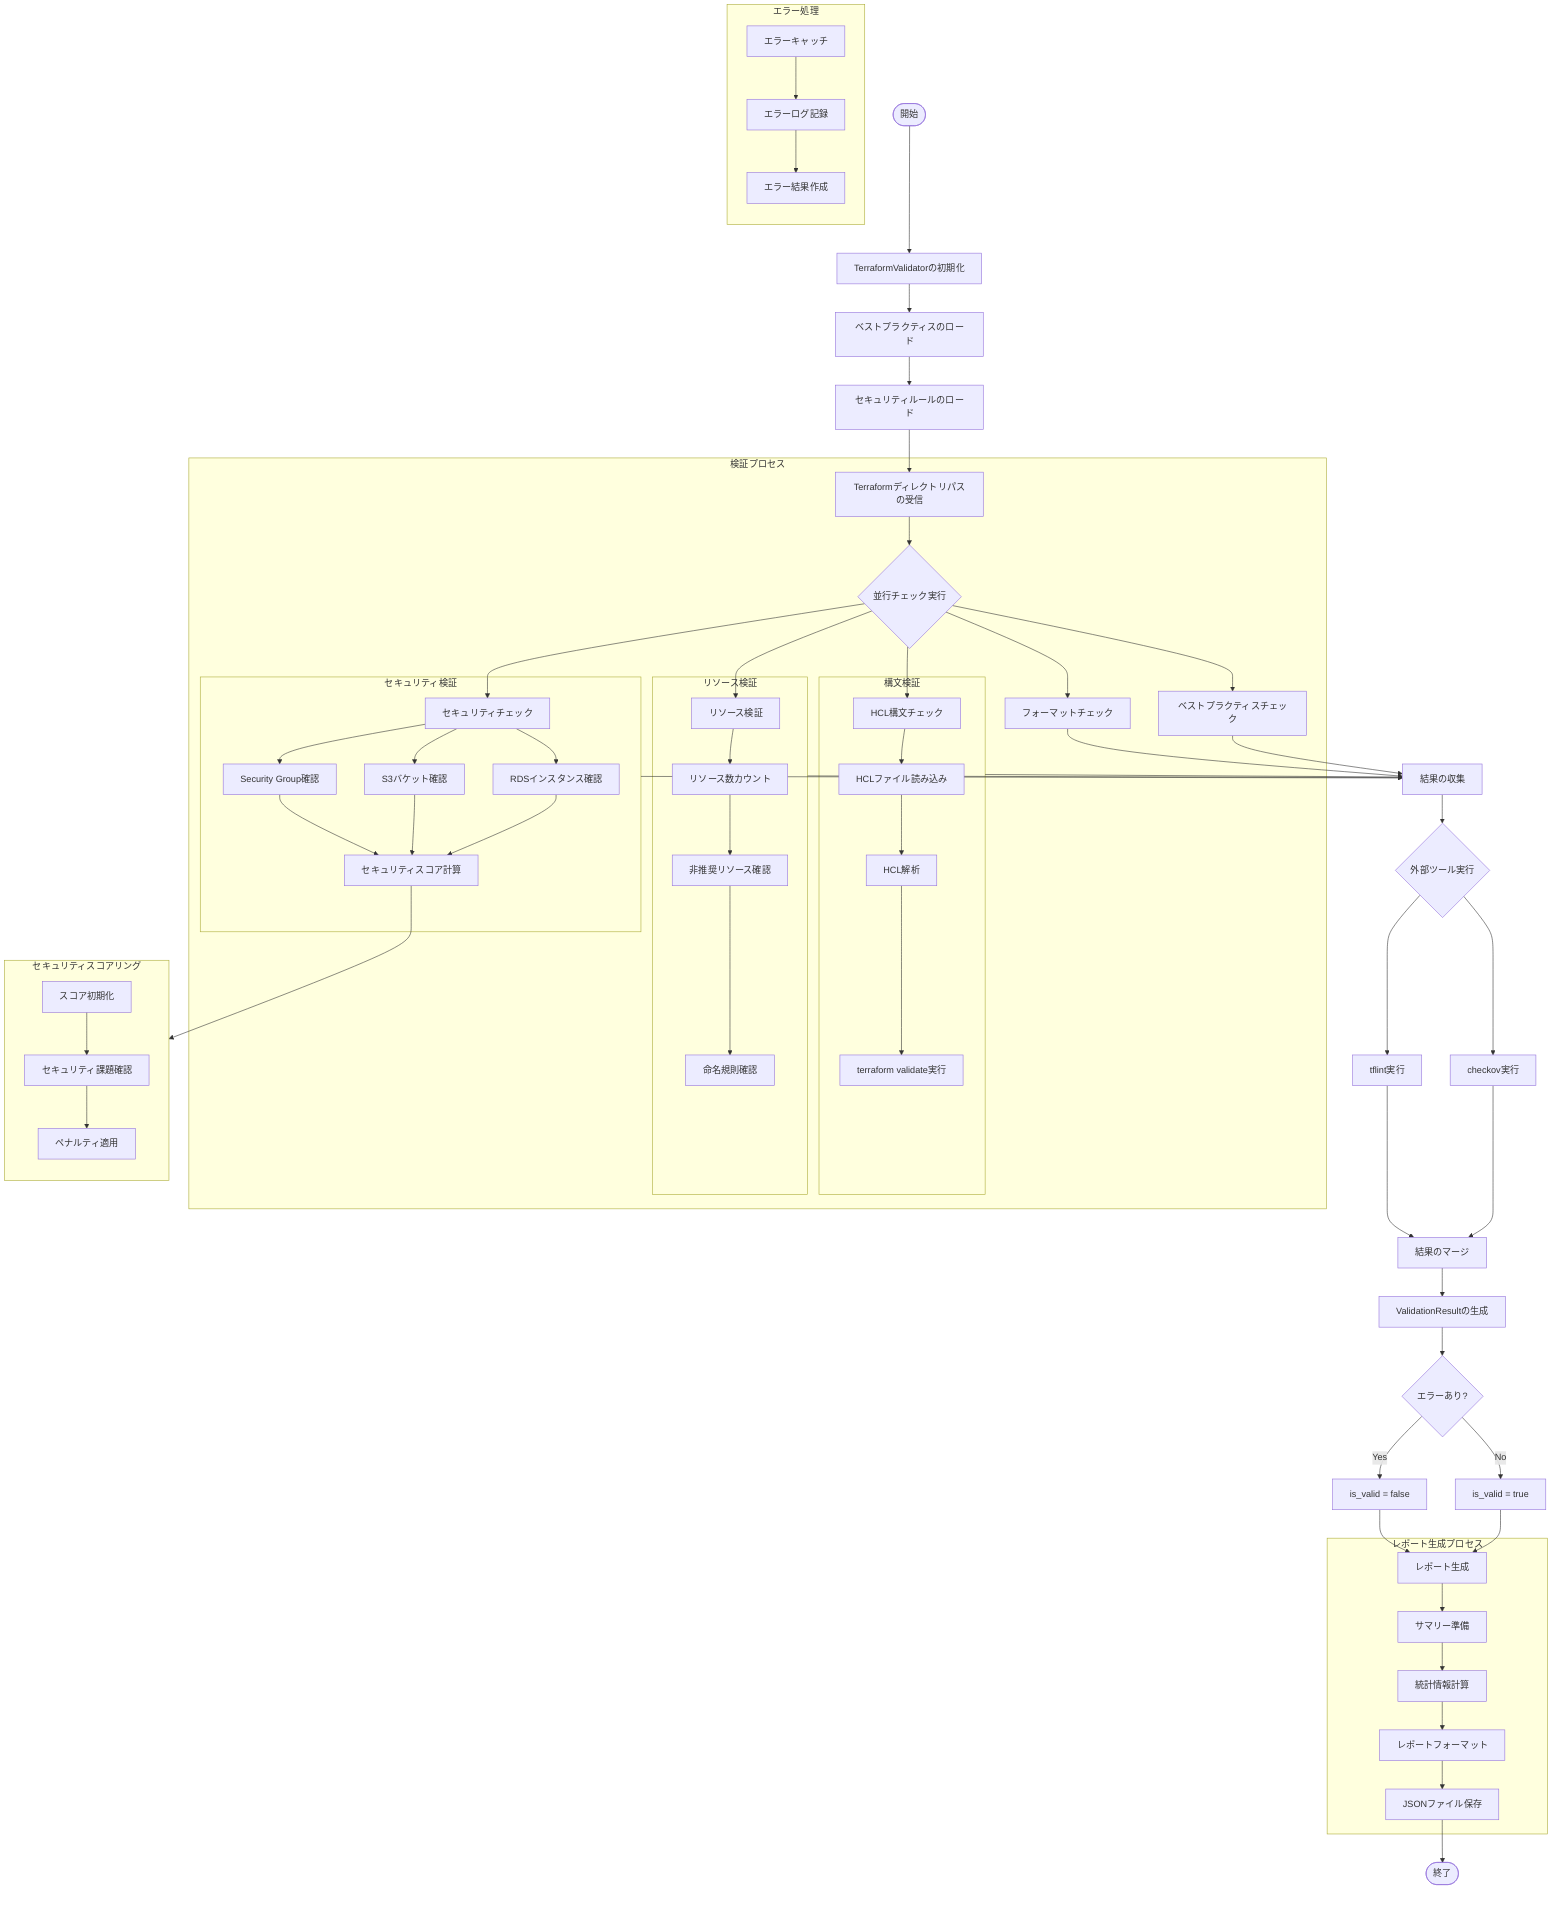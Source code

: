 flowchart TD
    Start([開始]) --> Init[TerraformValidatorの初期化]
    Init --> LoadBest[ベストプラクティスのロード]
    LoadBest --> LoadSec[セキュリティルールのロード]
    
    LoadSec --> ReceivePath[Terraformディレクトリパスの受信]
    
    subgraph ValidationProcess[検証プロセス]
        ReceivePath --> ParallelChecks{並行チェック実行}
        
        ParallelChecks --> SyntaxCheck[HCL構文チェック]
        ParallelChecks --> FormatCheck[フォーマットチェック]
        ParallelChecks --> ResourceCheck[リソース検証]
        ParallelChecks --> SecurityCheck[セキュリティチェック]
        ParallelChecks --> PracticeCheck[ベストプラクティスチェック]
        
        subgraph SyntaxValidation[構文検証]
            SyntaxCheck --> LoadHCL[HCLファイル読み込み]
            LoadHCL --> ParseHCL[HCL解析]
            ParseHCL --> TFValidate[terraform validate実行]
        end
        
        subgraph SecurityValidation[セキュリティ検証]
            SecurityCheck --> SGCheck[Security Group確認]
            SecurityCheck --> S3Check[S3バケット確認]
            SecurityCheck --> RDSCheck[RDSインスタンス確認]
            
            SGCheck --> CalcScore[セキュリティスコア計算]
            S3Check --> CalcScore
            RDSCheck --> CalcScore
        end
        
        subgraph ResourceValidation[リソース検証]
            ResourceCheck --> CountRes[リソース数カウント]
            CountRes --> CheckDeprecated[非推奨リソース確認]
            CheckDeprecated --> CheckNaming[命名規則確認]
        end
    end
    
    SyntaxValidation --> CollectResults[結果の収集]
    SecurityValidation --> CollectResults
    ResourceValidation --> CollectResults
    FormatCheck --> CollectResults
    PracticeCheck --> CollectResults
    
    CollectResults --> RunTools{外部ツール実行}
    
    RunTools --> RunTFLint[tflint実行]
    RunTools --> RunCheckov[checkov実行]
    
    RunTFLint --> MergeResults[結果のマージ]
    RunCheckov --> MergeResults
    
    MergeResults --> GenerateValidation[ValidationResultの生成]
    
    GenerateValidation --> IsValid{エラーあり?}
    IsValid -->|Yes| MarkInvalid[is_valid = false]
    IsValid -->|No| MarkValid[is_valid = true]
    
    MarkInvalid --> GenerateReport[レポート生成]
    MarkValid --> GenerateReport
    
    subgraph ReportGeneration[レポート生成プロセス]
        GenerateReport --> PrepareSummary[サマリー準備]
        PrepareSummary --> CalcStats[統計情報計算]
        CalcStats --> FormatReport[レポートフォーマット]
        FormatReport --> SaveJSON[JSONファイル保存]
    end
    
    SaveJSON --> End([終了])
    
    subgraph SecurityScoring[セキュリティスコアリング]
        direction TB
        InitScore[スコア初期化]
        CheckIssues[セキュリティ課題確認]
        ApplyPenalty[ペナルティ適用]
        
        InitScore --> CheckIssues
        CheckIssues --> ApplyPenalty
    end
    
    CalcScore --> SecurityScoring
    
    subgraph ErrorHandling[エラー処理]
        direction TB
        CatchError[エラーキャッチ]
        LogError[エラーログ記録]
        CreateErrorResult[エラー結果作成]
        
        CatchError --> LogError
        LogError --> CreateErrorResult
    end